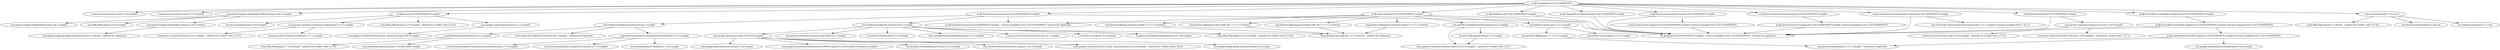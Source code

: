 digraph examples {
	"ai.djl:examples:jar:0.34.0-SNAPSHOT" -> "commons-cli:commons-cli:jar:1.9.0:compile" ; 
	"ai.djl:examples:jar:0.34.0-SNAPSHOT" -> "commons-io:commons-io:jar:2.17.0:compile" ; 
	"ai.djl:examples:jar:0.34.0-SNAPSHOT" -> "org.apache.logging.log4j:log4j-slf4j2-impl:jar:2.24.1:compile" ; 
	"ai.djl:examples:jar:0.34.0-SNAPSHOT" -> "ai.djl:api:jar:0.34.0-SNAPSHOT:compile" ; 
	"ai.djl:examples:jar:0.34.0-SNAPSHOT" -> "ai.djl:basicdataset:jar:0.34.0-SNAPSHOT:compile" ; 
	"ai.djl:examples:jar:0.34.0-SNAPSHOT" -> "ai.djl:model-zoo:jar:0.34.0-SNAPSHOT:compile" ; 
	"ai.djl:examples:jar:0.34.0-SNAPSHOT" -> "ai.djl.timeseries:timeseries:jar:0.34.0-SNAPSHOT:compile" ; 
	"ai.djl:examples:jar:0.34.0-SNAPSHOT" -> "ai.djl.huggingface:tokenizers:jar:0.34.0-SNAPSHOT:compile" ; 
	"ai.djl:examples:jar:0.34.0-SNAPSHOT" -> "ai.djl.audio:audio:jar:0.34.0-SNAPSHOT:compile" ; 
	"ai.djl:examples:jar:0.34.0-SNAPSHOT" -> "ai.djl.mxnet:mxnet-model-zoo:jar:0.34.0-SNAPSHOT:compile" ; 
	"ai.djl:examples:jar:0.34.0-SNAPSHOT" -> "ai.djl.pytorch:pytorch-model-zoo:jar:0.34.0-SNAPSHOT:compile" ; 
	"ai.djl:examples:jar:0.34.0-SNAPSHOT" -> "ai.djl.tensorflow:tensorflow-model-zoo:jar:0.34.0-SNAPSHOT:compile" ; 
	"ai.djl:examples:jar:0.34.0-SNAPSHOT" -> "ai.djl.onnxruntime:onnxruntime-engine:jar:0.34.0-SNAPSHOT:compile" ; 
	"ai.djl:examples:jar:0.34.0-SNAPSHOT" -> "org.testng:testng:jar:7.10.2:test" ; 
	"org.apache.logging.log4j:log4j-slf4j2-impl:jar:2.24.1:compile" -> "org.apache.logging.log4j:log4j-api:jar:2.24.1:compile" ; 
	"org.apache.logging.log4j:log4j-slf4j2-impl:jar:2.24.1:compile" -> "org.slf4j:slf4j-api:jar:2.0.16:compile" ; 
	"org.apache.logging.log4j:log4j-slf4j2-impl:jar:2.24.1:compile" -> "org.apache.logging.log4j:log4j-core:jar:2.24.1:runtime" ; 
	"org.apache.logging.log4j:log4j-core:jar:2.24.1:runtime" -> "(org.apache.logging.log4j:log4j-api:jar:2.24.1:runtime - omitted for duplicate)" ; 
	"ai.djl:api:jar:0.34.0-SNAPSHOT:compile" -> "com.google.code.gson:gson:jar:2.13.1:compile" ; 
	"ai.djl:api:jar:0.34.0-SNAPSHOT:compile" -> "net.java.dev.jna:jna:jar:5.14.0:compile" ; 
	"ai.djl:api:jar:0.34.0-SNAPSHOT:compile" -> "org.apache.commons:commons-compress:jar:1.27.1:compile" ; 
	"ai.djl:api:jar:0.34.0-SNAPSHOT:compile" -> "(org.slf4j:slf4j-api:jar:2.0.17:compile - omitted for conflict with 2.0.16)" ; 
	"com.google.code.gson:gson:jar:2.13.1:compile" -> "com.google.errorprone:error_prone_annotations:jar:2.38.0:compile" ; 
	"org.apache.commons:commons-compress:jar:1.27.1:compile" -> "commons-codec:commons-codec:jar:1.17.1:compile" ; 
	"org.apache.commons:commons-compress:jar:1.27.1:compile" -> "(commons-io:commons-io:jar:2.16.1:compile - omitted for conflict with 2.17.0)" ; 
	"ai.djl:basicdataset:jar:0.34.0-SNAPSHOT:compile" -> "(ai.djl:api:jar:0.34.0-SNAPSHOT:compile - version managed from 0.34.0-SNAPSHOT; omitted for duplicate)" ; 
	"ai.djl:basicdataset:jar:0.34.0-SNAPSHOT:compile" -> "org.apache.commons:commons-csv:jar:1.14.0:compile" ; 
	"org.apache.commons:commons-csv:jar:1.14.0:compile" -> "(commons-io:commons-io:jar:2.18.0:compile - omitted for conflict with 2.17.0)" ; 
	"org.apache.commons:commons-csv:jar:1.14.0:compile" -> "(commons-codec:commons-codec:jar:1.18.0:compile - omitted for conflict with 1.17.1)" ; 
	"ai.djl:model-zoo:jar:0.34.0-SNAPSHOT:compile" -> "(ai.djl:api:jar:0.34.0-SNAPSHOT:compile - version managed from 0.34.0-SNAPSHOT; omitted for duplicate)" ; 
	"ai.djl.timeseries:timeseries:jar:0.34.0-SNAPSHOT:compile" -> "(ai.djl:api:jar:0.34.0-SNAPSHOT:compile - version managed from 0.34.0-SNAPSHOT; omitted for duplicate)" ; 
	"ai.djl.timeseries:timeseries:jar:0.34.0-SNAPSHOT:compile" -> "(ai.djl:basicdataset:jar:0.34.0-SNAPSHOT:compile - version managed from 0.34.0-SNAPSHOT; omitted for duplicate)" ; 
	"ai.djl.timeseries:timeseries:jar:0.34.0-SNAPSHOT:compile" -> "tech.tablesaw:tablesaw-core:jar:0.44.1:compile" ; 
	"ai.djl.timeseries:timeseries:jar:0.34.0-SNAPSHOT:compile" -> "tech.tablesaw:tablesaw-jsplot:jar:0.44.1:compile" ; 
	"tech.tablesaw:tablesaw-core:jar:0.44.1:compile" -> "com.google.guava:guava:jar:33.0.0-jre:compile" ; 
	"tech.tablesaw:tablesaw-core:jar:0.44.1:compile" -> "org.apache.commons:commons-math3:jar:3.6.1:compile" ; 
	"tech.tablesaw:tablesaw-core:jar:0.44.1:compile" -> "it.unimi.dsi:fastutil:jar:8.5.13:compile" ; 
	"tech.tablesaw:tablesaw-core:jar:0.44.1:compile" -> "org.roaringbitmap:RoaringBitmap:jar:1.0.5:compile" ; 
	"tech.tablesaw:tablesaw-core:jar:0.44.1:compile" -> "com.univocity:univocity-parsers:jar:2.9.1:compile" ; 
	"tech.tablesaw:tablesaw-core:jar:0.44.1:compile" -> "com.ibm.icu:icu4j:jar:74.2:compile" ; 
	"tech.tablesaw:tablesaw-core:jar:0.44.1:compile" -> "io.github.classgraph:classgraph:jar:4.8.168:compile" ; 
	"tech.tablesaw:tablesaw-core:jar:0.44.1:compile" -> "(org.slf4j:slf4j-api:jar:2.0.12:compile - omitted for conflict with 2.0.16)" ; 
	"com.google.guava:guava:jar:33.0.0-jre:compile" -> "com.google.guava:failureaccess:jar:1.0.2:compile" ; 
	"com.google.guava:guava:jar:33.0.0-jre:compile" -> "com.google.guava:listenablefuture:jar:9999.0-empty-to-avoid-conflict-with-guava:compile" ; 
	"com.google.guava:guava:jar:33.0.0-jre:compile" -> "com.google.code.findbugs:jsr305:jar:3.0.2:compile" ; 
	"com.google.guava:guava:jar:33.0.0-jre:compile" -> "org.checkerframework:checker-qual:jar:3.41.0:compile" ; 
	"com.google.guava:guava:jar:33.0.0-jre:compile" -> "(com.google.errorprone:error_prone_annotations:jar:2.23.0:compile - omitted for conflict with 2.38.0)" ; 
	"com.google.guava:guava:jar:33.0.0-jre:compile" -> "com.google.j2objc:j2objc-annotations:jar:2.8:compile" ; 
	"tech.tablesaw:tablesaw-jsplot:jar:0.44.1:compile" -> "com.fasterxml.jackson.core:jackson-databind:jar:2.17.0:compile" ; 
	"tech.tablesaw:tablesaw-jsplot:jar:0.44.1:compile" -> "io.pebbletemplates:pebble:jar:3.2.2:compile" ; 
	"tech.tablesaw:tablesaw-jsplot:jar:0.44.1:compile" -> "(tech.tablesaw:tablesaw-core:jar:0.44.1:compile - omitted for duplicate)" ; 
	"com.fasterxml.jackson.core:jackson-databind:jar:2.17.0:compile" -> "com.fasterxml.jackson.core:jackson-annotations:jar:2.17.0:compile" ; 
	"com.fasterxml.jackson.core:jackson-databind:jar:2.17.0:compile" -> "com.fasterxml.jackson.core:jackson-core:jar:2.17.0:compile" ; 
	"com.fasterxml.jackson.core:jackson-databind:jar:2.17.0:compile" -> "net.bytebuddy:byte-buddy:jar:1.14.9:compile" ; 
	"io.pebbletemplates:pebble:jar:3.2.2:compile" -> "org.unbescape:unbescape:jar:1.1.6.RELEASE:compile" ; 
	"io.pebbletemplates:pebble:jar:3.2.2:compile" -> "(org.slf4j:slf4j-api:jar:1.7.25:compile - omitted for conflict with 2.0.16)" ; 
	"ai.djl.huggingface:tokenizers:jar:0.34.0-SNAPSHOT:compile" -> "(ai.djl:api:jar:0.34.0-SNAPSHOT:compile - version managed from 0.34.0-SNAPSHOT; omitted for duplicate)" ; 
	"ai.djl.audio:audio:jar:0.34.0-SNAPSHOT:compile" -> "(ai.djl:api:jar:0.34.0-SNAPSHOT:compile - version managed from 0.34.0-SNAPSHOT; omitted for duplicate)" ; 
	"ai.djl.audio:audio:jar:0.34.0-SNAPSHOT:compile" -> "(ai.djl:basicdataset:jar:0.34.0-SNAPSHOT:compile - version managed from 0.34.0-SNAPSHOT; omitted for duplicate)" ; 
	"ai.djl.audio:audio:jar:0.34.0-SNAPSHOT:compile" -> "org.bytedeco:javacv:jar:1.5.11:compile" ; 
	"ai.djl.audio:audio:jar:0.34.0-SNAPSHOT:compile" -> "com.github.wendykierp:JTransforms:jar:3.1:compile" ; 
	"ai.djl.audio:audio:jar:0.34.0-SNAPSHOT:compile" -> "org.bytedeco:ffmpeg:jar:linux-x86_64:7.1-1.5.11:runtime" ; 
	"ai.djl.audio:audio:jar:0.34.0-SNAPSHOT:compile" -> "org.bytedeco:ffmpeg:jar:windows-x86_64:7.1-1.5.11:runtime" ; 
	"ai.djl.audio:audio:jar:0.34.0-SNAPSHOT:compile" -> "org.bytedeco:ffmpeg:jar:macosx-arm64:7.1-1.5.11:runtime" ; 
	"ai.djl.audio:audio:jar:0.34.0-SNAPSHOT:compile" -> "org.bytedeco:ffmpeg:jar:linux-arm64:7.1-1.5.11:runtime" ; 
	"org.bytedeco:javacv:jar:1.5.11:compile" -> "org.bytedeco:javacpp:jar:1.5.11:compile" ; 
	"org.bytedeco:javacv:jar:1.5.11:compile" -> "org.bytedeco:ffmpeg:jar:7.1-1.5.11:compile" ; 
	"org.bytedeco:ffmpeg:jar:7.1-1.5.11:compile" -> "(org.bytedeco:javacpp:jar:1.5.11:compile - omitted for duplicate)" ; 
	"com.github.wendykierp:JTransforms:jar:3.1:compile" -> "(org.apache.commons:commons-math3:jar:3.5:compile - omitted for conflict with 3.6.1)" ; 
	"com.github.wendykierp:JTransforms:jar:3.1:compile" -> "pl.edu.icm:JLargeArrays:jar:1.5:compile" ; 
	"pl.edu.icm:JLargeArrays:jar:1.5:compile" -> "(org.apache.commons:commons-math3:jar:3.5:compile - omitted for conflict with 3.6.1)" ; 
	"org.bytedeco:ffmpeg:jar:linux-x86_64:7.1-1.5.11:runtime" -> "(org.bytedeco:javacpp:jar:1.5.11:runtime - omitted for duplicate)" ; 
	"org.bytedeco:ffmpeg:jar:windows-x86_64:7.1-1.5.11:runtime" -> "(org.bytedeco:javacpp:jar:1.5.11:runtime - omitted for duplicate)" ; 
	"org.bytedeco:ffmpeg:jar:macosx-arm64:7.1-1.5.11:runtime" -> "(org.bytedeco:javacpp:jar:1.5.11:runtime - omitted for duplicate)" ; 
	"org.bytedeco:ffmpeg:jar:linux-arm64:7.1-1.5.11:runtime" -> "(org.bytedeco:javacpp:jar:1.5.11:runtime - omitted for duplicate)" ; 
	"ai.djl.mxnet:mxnet-model-zoo:jar:0.34.0-SNAPSHOT:compile" -> "(ai.djl:api:jar:0.34.0-SNAPSHOT:compile - version managed from 0.34.0-SNAPSHOT; omitted for duplicate)" ; 
	"ai.djl.mxnet:mxnet-model-zoo:jar:0.34.0-SNAPSHOT:compile" -> "ai.djl.mxnet:mxnet-engine:jar:0.34.0-SNAPSHOT:compile (version managed from 0.34.0-SNAPSHOT)" ; 
	"ai.djl.mxnet:mxnet-engine:jar:0.34.0-SNAPSHOT:compile (version managed from 0.34.0-SNAPSHOT)" -> "(ai.djl:api:jar:0.34.0-SNAPSHOT:compile - version managed from 0.34.0-SNAPSHOT; omitted for duplicate)" ; 
	"ai.djl.pytorch:pytorch-model-zoo:jar:0.34.0-SNAPSHOT:compile" -> "ai.djl.pytorch:pytorch-engine:jar:0.34.0-SNAPSHOT:compile (version managed from 0.34.0-SNAPSHOT)" ; 
	"ai.djl.pytorch:pytorch-engine:jar:0.34.0-SNAPSHOT:compile (version managed from 0.34.0-SNAPSHOT)" -> "(ai.djl:api:jar:0.34.0-SNAPSHOT:compile - version managed from 0.34.0-SNAPSHOT; omitted for duplicate)" ; 
	"ai.djl.tensorflow:tensorflow-model-zoo:jar:0.34.0-SNAPSHOT:compile" -> "ai.djl.tensorflow:tensorflow-engine:jar:0.34.0-SNAPSHOT:compile (version managed from 0.34.0-SNAPSHOT)" ; 
	"ai.djl.tensorflow:tensorflow-engine:jar:0.34.0-SNAPSHOT:compile (version managed from 0.34.0-SNAPSHOT)" -> "(ai.djl:api:jar:0.34.0-SNAPSHOT:compile - version managed from 0.34.0-SNAPSHOT; omitted for duplicate)" ; 
	"ai.djl.tensorflow:tensorflow-engine:jar:0.34.0-SNAPSHOT:compile (version managed from 0.34.0-SNAPSHOT)" -> "ai.djl.tensorflow:tensorflow-api:jar:0.34.0-SNAPSHOT:compile (version managed from 0.34.0-SNAPSHOT)" ; 
	"ai.djl.tensorflow:tensorflow-api:jar:0.34.0-SNAPSHOT:compile (version managed from 0.34.0-SNAPSHOT)" -> "(org.bytedeco:javacpp:jar:1.5.11:compile - omitted for duplicate)" ; 
	"ai.djl.tensorflow:tensorflow-api:jar:0.34.0-SNAPSHOT:compile (version managed from 0.34.0-SNAPSHOT)" -> "com.google.protobuf:protobuf-java:jar:4.30.2:compile" ; 
	"ai.djl.onnxruntime:onnxruntime-engine:jar:0.34.0-SNAPSHOT:compile" -> "(ai.djl:api:jar:0.34.0-SNAPSHOT:compile - version managed from 0.34.0-SNAPSHOT; omitted for duplicate)" ; 
	"ai.djl.onnxruntime:onnxruntime-engine:jar:0.34.0-SNAPSHOT:compile" -> "com.microsoft.onnxruntime:onnxruntime:jar:1.21.1:compile (version managed from 1.21.1)" ; 
	"org.testng:testng:jar:7.10.2:test" -> "(org.slf4j:slf4j-api:jar:1.7.36:test - omitted for conflict with 2.0.16)" ; 
	"org.testng:testng:jar:7.10.2:test" -> "com.beust:jcommander:jar:1.82:test" ; 
	"org.testng:testng:jar:7.10.2:test" -> "org.webjars:jquery:jar:3.7.1:test" ; 
}
